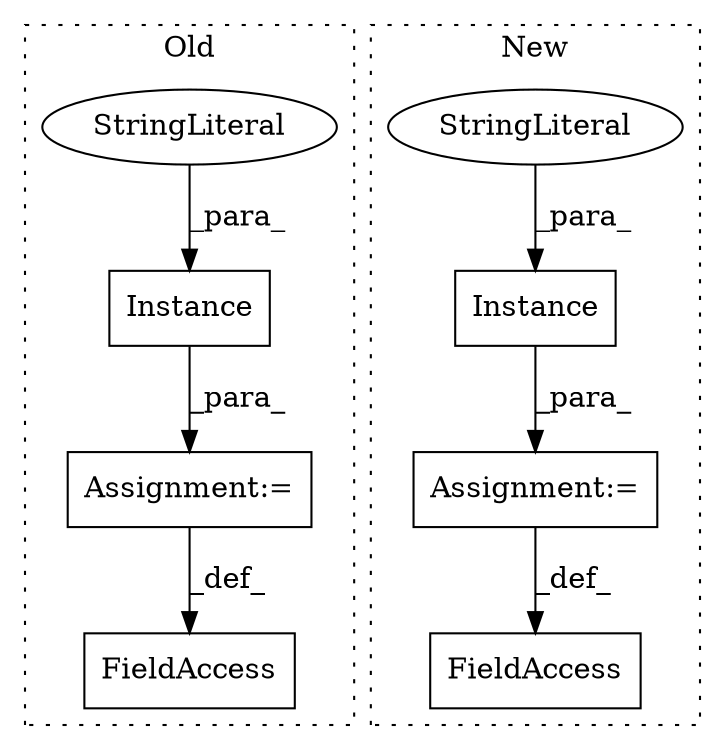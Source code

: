 digraph G {
subgraph cluster0 {
1 [label="Instance" a="32" s="7100,7229" l="9,1" shape="box"];
3 [label="StringLiteral" a="45" s="7219" l="10" shape="ellipse"];
5 [label="FieldAccess" a="22" s="7092" l="7" shape="box"];
6 [label="Assignment:=" a="7" s="7099" l="1" shape="box"];
label = "Old";
style="dotted";
}
subgraph cluster1 {
2 [label="Instance" a="32" s="7403,7521" l="9,1" shape="box"];
4 [label="FieldAccess" a="22" s="7395" l="7" shape="box"];
7 [label="Assignment:=" a="7" s="7402" l="1" shape="box"];
8 [label="StringLiteral" a="45" s="7448" l="73" shape="ellipse"];
label = "New";
style="dotted";
}
1 -> 6 [label="_para_"];
2 -> 7 [label="_para_"];
3 -> 1 [label="_para_"];
6 -> 5 [label="_def_"];
7 -> 4 [label="_def_"];
8 -> 2 [label="_para_"];
}